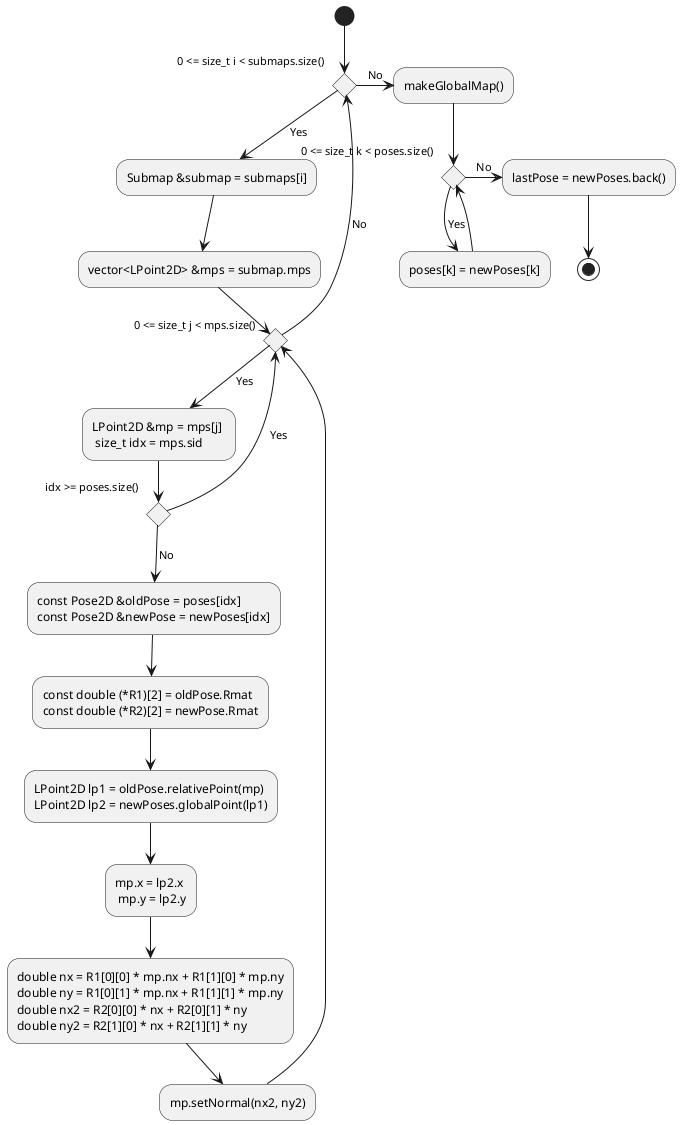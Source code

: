 @startuml

/'
    remake map with adjusted new robot pose
    input: const vector<Pose2D> &newPoses
'/

(*) --> if "0 <= size_t i < submaps.size()" as for_i then
--> [Yes] "Submap &submap = submaps[i]"
--> vector<LPoint2D> &mps = submap.mps
--> if "0 <= size_t j < mps.size()" as for_j then
--> [Yes] "LPoint2D &mp = mps[j] \n size_t idx = mps.sid"
--> if "idx >= poses.size()"
--> [Yes] for_j
else
--> [No] "const Pose2D &oldPose = poses[idx]
const Pose2D &newPose = newPoses[idx]"
--> "const double (*R1)[2] = oldPose.Rmat
const double (*R2)[2] = newPose.Rmat"
--> "LPoint2D lp1 = oldPose.relativePoint(mp)
LPoint2D lp2 = newPoses.globalPoint(lp1)"
--> "mp.x = lp2.x \n mp.y = lp2.y"
--> "double nx = R1[0][0] * mp.nx + R1[1][0] * mp.ny
double ny = R1[0][1] * mp.nx + R1[1][1] * mp.ny
double nx2 = R2[0][0] * nx + R2[0][1] * ny
double ny2 = R2[1][0] * nx + R2[1][1] * ny"
--> "mp.setNormal(nx2, ny2)"
--> for_j
else
for_j --> [No] for_i
else
for_i -> [No] "makeGlobalMap()"
--> if "0 <= size_t k < poses.size()" as for_k then
--> [Yes] "poses[k] = newPoses[k]"
--> for_k
else
-> [No] "lastPose = newPoses.back()"
--> (*)

@enduml